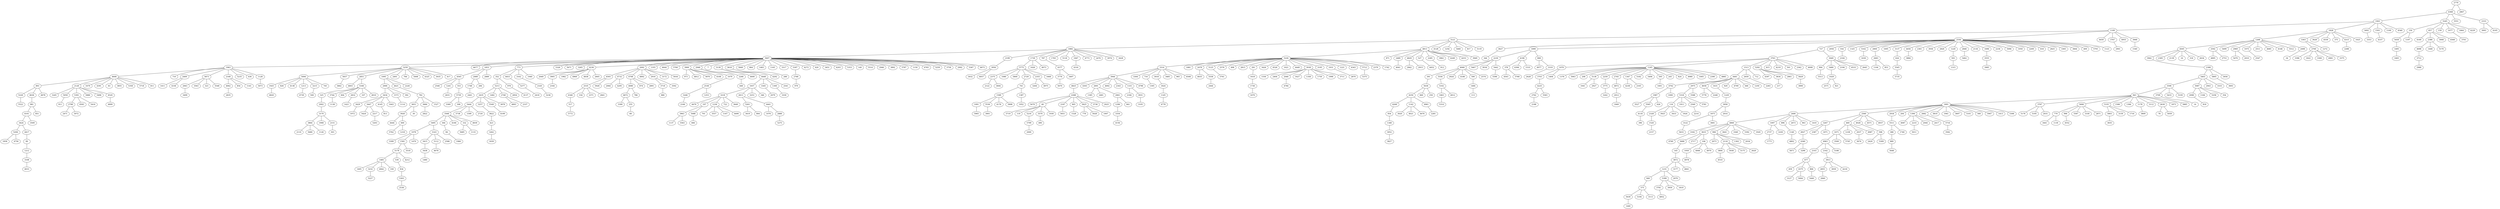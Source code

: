 strict graph "" {
	2770 -- 4368;
	2770 -- 2867;
	4368 -- 3363;
	4368 -- 5245;
	4368 -- 5551;
	4368 -- 2333;
	3363 -- 1109;
	3363 -- 1828;
	3363 -- 3492;
	3363 -- 1501;
	3363 -- 1100;
	3363 -- 4540;
	1109 -- 5121;
	1109 -- 2556;
	1109 -- 4459;
	1109 -- 3767;
	1109 -- 4955;
	1109 -- 3068;
	5121 -- 1884;
	5121 -- 4813;
	5121 -- 4128;
	5121 -- 1254;
	5121 -- 5460;
	5121 -- 817;
	5121 -- 5119;
	1884 -- 5607;
	1884 -- 2199;
	1884 -- 1739;
	1884 -- 787;
	1884 -- 1765;
	1884 -- 5118;
	1884 -- 1067;
	1884 -- 4773;
	1884 -- 2476;
	1884 -- 3974;
	1884 -- 3428;
	5607 -- 1963;
	5607 -- 3259;
	5607 -- 4677;
	5607 -- 1853;
	5607 -- 773;
	5607 -- 5326;
	5607 -- 5671;
	5607 -- 3265;
	5607 -- 4236;
	5607 -- 2092;
	5607 -- 1355;
	5607 -- 4644;
	5607 -- 5760;
	5607 -- 3900;
	5607 -- 2948;
	5607 -- 7;
	5607 -- 3139;
	5607 -- 3618;
	5607 -- 5849;
	5607 -- 864;
	5607 -- 1483;
	5607 -- 1165;
	5607 -- 3317;
	5607 -- 5397;
	5607 -- 4272;
	5607 -- 620;
	5607 -- 3451;
	5607 -- 4203;
	5607 -- 5353;
	5607 -- 140;
	5607 -- 5514;
	5607 -- 2946;
	5607 -- 3892;
	5607 -- 5787;
	5607 -- 1150;
	5607 -- 4765;
	5607 -- 5259;
	5607 -- 3758;
	5607 -- 2992;
	5607 -- 5367;
	5607 -- 4673;
	1963 -- 4608;
	1963 -- 710;
	1963 -- 2409;
	1963 -- 5873;
	1963 -- 2168;
	1963 -- 5235;
	1963 -- 436;
	1963 -- 1128;
	4608 -- 893;
	4608 -- 2128;
	4608 -- 1679;
	4608 -- 4391;
	4608 -- 83;
	4608 -- 3855;
	4608 -- 5358;
	4608 -- 5718;
	4608 -- 811;
	893 -- 5228;
	893 -- 4636;
	893 -- 4878;
	5228 -- 5522;
	3259 -- 5094;
	3259 -- 5657;
	3259 -- 2851;
	3259 -- 1095;
	3259 -- 2491;
	3259 -- 784;
	3259 -- 5008;
	3259 -- 4325;
	3259 -- 3035;
	3259 -- 417;
	5094 -- 1925;
	5094 -- 826;
	5094 -- 4138;
	5094 -- 1213;
	5094 -- 3215;
	5094 -- 745;
	1925 -- 4820;
	1828 -- 1268;
	1828 -- 3303;
	1828 -- 3628;
	1828 -- 4559;
	1828 -- 375;
	1828 -- 4315;
	1828 -- 1025;
	1268 -- 4505;
	1268 -- 2592;
	1268 -- 5499;
	1268 -- 2969;
	1268 -- 1075;
	1268 -- 2511;
	1268 -- 4685;
	1268 -- 4146;
	1268 -- 5512;
	1268 -- 2498;
	4505 -- 3942;
	4505 -- 2385;
	4505 -- 2139;
	4505 -- 16;
	4505 -- 318;
	4505 -- 2634;
	3942 -- 2388;
	2388 -- 5403;
	2388 -- 5895;
	2388 -- 3056;
	5403 -- 3596;
	5403 -- 5087;
	5403 -- 2943;
	5403 -- 3333;
	3596 -- 943;
	3596 -- 3709;
	3596 -- 5433;
	3596 -- 5339;
	943 -- 1891;
	943 -- 3787;
	943 -- 5606;
	943 -- 5335;
	943 -- 1580;
	943 -- 1384;
	943 -- 1178;
	943 -- 3112;
	943 -- 2630;
	943 -- 1873;
	943 -- 5885;
	1891 -- 2406;
	1891 -- 2560;
	1891 -- 2934;
	1891 -- 204;
	1891 -- 1394;
	1891 -- 2682;
	1891 -- 3819;
	1891 -- 1941;
	1891 -- 3697;
	1891 -- 5101;
	1891 -- 560;
	1891 -- 5947;
	1891 -- 1413;
	1891 -- 5306;
	2406 -- 4860;
	2406 -- 1097;
	2406 -- 896;
	2406 -- 2673;
	2406 -- 963;
	2406 -- 1410;
	4860 -- 3182;
	4860 -- 3633;
	4860 -- 906;
	4860 -- 3641;
	4860 -- 1040;
	4860 -- 5392;
	4860 -- 1920;
	3182 -- 4760;
	2556 -- 3627;
	2556 -- 1899;
	2556 -- 727;
	2556 -- 2056;
	2556 -- 554;
	2556 -- 1325;
	2556 -- 5162;
	2556 -- 2800;
	2556 -- 1695;
	2556 -- 3137;
	2556 -- 4456;
	2556 -- 2361;
	2556 -- 3936;
	2556 -- 2826;
	2556 -- 1220;
	2556 -- 2846;
	2556 -- 2134;
	2556 -- 1696;
	2556 -- 2236;
	2556 -- 5096;
	2556 -- 1050;
	2556 -- 2209;
	2556 -- 618;
	2556 -- 2825;
	2556 -- 3365;
	2556 -- 3664;
	2556 -- 409;
	2556 -- 5793;
	2556 -- 1123;
	3627 -- 344;
	3633 -- 3688;
	3633 -- 2717;
	3633 -- 106;
	3688 -- 145;
	145 -- 3872;
	3872 -- 1231;
	3872 -- 3177;
	3872 -- 4841;
	1231 -- 940;
	1231 -- 5399;
	1231 -- 2070;
	940 -- 575;
	575 -- 5639;
	575 -- 5194;
	575 -- 3113;
	5639 -- 1440;
	2128 -- 3245;
	2128 -- 5050;
	2128 -- 5391;
	2128 -- 5886;
	2128 -- 5496;
	2128 -- 4520;
	1853 -- 4565;
	1853 -- 2089;
	1853 -- 2889;
	4565 -- 2546;
	4565 -- 1241;
	4565 -- 553;
	773 -- 352;
	773 -- 4453;
	773 -- 3162;
	773 -- 1940;
	352 -- 5213;
	352 -- 978;
	4813 -- 5226;
	4813 -- 871;
	4813 -- 2489;
	4813 -- 4829;
	4813 -- 527;
	4813 -- 2285;
	4813 -- 3962;
	4813 -- 4249;
	4813 -- 4253;
	4813 -- 3949;
	5226 -- 3314;
	5226 -- 1881;
	5226 -- 2478;
	5226 -- 5125;
	5226 -- 2576;
	5226 -- 498;
	5226 -- 2815;
	5226 -- 291;
	5226 -- 3426;
	5226 -- 4526;
	5226 -- 1021;
	5226 -- 4449;
	5226 -- 3938;
	5226 -- 3195;
	5226 -- 1931;
	5226 -- 1221;
	5226 -- 4343;
	5226 -- 5712;
	5226 -- 2379;
	5226 -- 1742;
	3314 -- 3944;
	3314 -- 3304;
	3314 -- 716;
	3314 -- 3018;
	3314 -- 3485;
	3314 -- 965;
	3314 -- 4508;
	3944 -- 4825;
	3944 -- 4303;
	3944 -- 2691;
	3944 -- 4692;
	3944 -- 2343;
	3944 -- 1331;
	3944 -- 4796;
	4825 -- 4388;
	4388 -- 5679;
	4388 -- 40;
	4388 -- 2187;
	4388 -- 905;
	4388 -- 5825;
	4388 -- 3736;
	4388 -- 2025;
	5657 -- 3662;
	1899 -- 2230;
	1899 -- 4190;
	1899 -- 808;
	2230 -- 4068;
	2230 -- 5467;
	2230 -- 3034;
	2230 -- 5442;
	4068 -- 391;
	4068 -- 5556;
	4068 -- 2924;
	4068 -- 4186;
	4068 -- 590;
	4068 -- 2574;
	391 -- 5636;
	3492 -- 3353;
	2851 -- 4603;
	2851 -- 5166;
	2199 -- 3956;
	3956 -- 3032;
	3956 -- 4057;
	4636 -- 981;
	981 -- 4101;
	981 -- 851;
	4101 -- 3424;
	4101 -- 3509;
	3424 -- 5294;
	3424 -- 4417;
	5294 -- 1858;
	5294 -- 4756;
	40 -- 5719;
	40 -- 119;
	40 -- 5216;
	40 -- 3570;
	40 -- 1930;
	2489 -- 4041;
	2691 -- 1385;
	2691 -- 2481;
	2691 -- 2061;
	1739 -- 5775;
	1739 -- 1626;
	1739 -- 4073;
	5775 -- 2375;
	5775 -- 1080;
	5775 -- 5800;
	5775 -- 2729;
	5775 -- 2355;
	5775 -- 1668;
	2375 -- 2122;
	2375 -- 3604;
	727 -- 3763;
	727 -- 3049;
	3763 -- 1070;
	3763 -- 1245;
	3763 -- 1513;
	3763 -- 5292;
	3763 -- 815;
	3763 -- 4219;
	3763 -- 501;
	3763 -- 2362;
	3763 -- 4008;
	1070 -- 3703;
	1070 -- 1404;
	3703 -- 4225;
	5399 -- 3781;
	5399 -- 3959;
	5399 -- 1819;
	3781 -- 4852;
	5166 -- 325;
	5166 -- 3744;
	5166 -- 604;
	5166 -- 2832;
	5166 -- 107;
	5166 -- 4010;
	325 -- 2002;
	2002 -- 3170;
	3170 -- 3864;
	3170 -- 1908;
	3170 -- 2151;
	3864 -- 2110;
	3864 -- 5680;
	3864 -- 1126;
	1095 -- 2006;
	1095 -- 4421;
	1095 -- 2226;
	2006 -- 3434;
	2006 -- 1573;
	2006 -- 392;
	3434 -- 3429;
	3434 -- 3447;
	3434 -- 4145;
	3434 -- 1643;
	3429 -- 1972;
	1245 -- 1376;
	1245 -- 5063;
	1245 -- 208;
	1245 -- 5138;
	1245 -- 2259;
	1245 -- 2745;
	1245 -- 1347;
	1245 -- 5182;
	1245 -- 5494;
	1245 -- 595;
	1245 -- 245;
	1245 -- 824;
	1245 -- 4980;
	1245 -- 1005;
	1245 -- 2390;
	1245 -- 4885;
	5087 -- 2098;
	5087 -- 1184;
	5087 -- 5258;
	5087 -- 354;
	2098 -- 818;
	5213 -- 2435;
	5213 -- 1482;
	5213 -- 2740;
	5213 -- 2854;
	2435 -- 5444;
	2435 -- 3257;
	2435 -- 5549;
	2435 -- 3878;
	5444 -- 3568;
	5444 -- 3738;
	5444 -- 1599;
	5444 -- 2720;
	3568 -- 5495;
	3568 -- 364;
	3568 -- 4184;
	3568 -- 332;
	3568 -- 4839;
	5495 -- 1078;
	5495 -- 3143;
	1078 -- 3399;
	1078 -- 1581;
	1078 -- 1470;
	364 -- 94;
	3709 -- 14;
	2560 -- 3267;
	2560 -- 469;
	2560 -- 4028;
	2560 -- 4571;
	2560 -- 4937;
	3267 -- 4927;
	3267 -- 2387;
	3267 -- 1871;
	4927 -- 4360;
	4190 -- 378;
	4190 -- 4394;
	4190 -- 1533;
	378 -- 4503;
	378 -- 5768;
	2089 -- 1748;
	2089 -- 284;
	1748 -- 2441;
	3787 -- 5176;
	3787 -- 5195;
	3787 -- 2031;
	5606 -- 770;
	5606 -- 996;
	5606 -- 5587;
	5606 -- 3330;
	5606 -- 2871;
	770 -- 3441;
	770 -- 1130;
	2409 -- 1411;
	2409 -- 4336;
	5556 -- 5102;
	5102 -- 1663;
	5102 -- 4012;
	1663 -- 5314;
	554 -- 2104;
	1513 -- 4481;
	1513 -- 2659;
	1513 -- 712;
	4481 -- 4762;
	4481 -- 2975;
	4481 -- 4658;
	4481 -- 1631;
	4481 -- 929;
	4481 -- 4709;
	4481 -- 646;
	4481 -- 1250;
	4762 -- 1987;
	4762 -- 1000;
	1987 -- 3527;
	1987 -- 5565;
	1987 -- 626;
	5162 -- 1630;
	2592 -- 4895;
	2592 -- 2753;
	3049 -- 904;
	3049 -- 5480;
	3049 -- 2194;
	3049 -- 4533;
	3049 -- 2645;
	904 -- 5513;
	1241 -- 2631;
	2975 -- 5318;
	2975 -- 5588;
	5318 -- 116;
	5318 -- 1911;
	5318 -- 2569;
	5318 -- 5781;
	5292 -- 4397;
	5292 -- 3834;
	5292 -- 2861;
	5292 -- 5829;
	2478 -- 4835;
	2478 -- 5558;
	5125 -- 5761;
	787 -- 4377;
	4377 -- 3776;
	4377 -- 3497;
	3776 -- 5670;
	906 -- 2073;
	906 -- 2116;
	906 -- 1302;
	906 -- 2034;
	5335 -- 5803;
	5335 -- 3159;
	5335 -- 1716;
	5803 -- 3835;
	2800 -- 2683;
	2683 -- 1104;
	2683 -- 853;
	4421 -- 782;
	5245 -- 150;
	5245 -- 657;
	5245 -- 159;
	5245 -- 1077;
	5245 -- 1864;
	5245 -- 4229;
	150 -- 5458;
	150 -- 1197;
	5458 -- 1495;
	1495 -- 1665;
	4225 -- 2762;
	4225 -- 5583;
	3137 -- 624;
	624 -- 5545;
	657 -- 4169;
	657 -- 2386;
	657 -- 3008;
	657 -- 4568;
	2729 -- 741;
	741 -- 1589;
	741 -- 1387;
	1589 -- 1091;
	1589 -- 5536;
	1589 -- 4176;
	1589 -- 5898;
	1091 -- 5065;
	5873 -- 2063;
	5873 -- 3563;
	5873 -- 323;
	5873 -- 5548;
	2063 -- 3499;
	469 -- 1671;
	469 -- 1238;
	469 -- 2037;
	469 -- 4987;
	1671 -- 4963;
	1671 -- 3500;
	1671 -- 5745;
	4963 -- 2103;
	4963 -- 2162;
	4963 -- 5186;
	2103 -- 677;
	677 -- 459;
	677 -- 4375;
	677 -- 806;
	5636 -- 4250;
	5636 -- 660;
	5636 -- 250;
	4829 -- 2842;
	4829 -- 2915;
	2762 -- 2188;
	4236 -- 2049;
	4236 -- 3905;
	4236 -- 1982;
	4236 -- 4969;
	4236 -- 4838;
	4236 -- 2605;
	1097 -- 2737;
	1097 -- 1430;
	2737 -- 1773;
	4250 -- 4268;
	4250 -- 1142;
	4250 -- 4961;
	4268 -- 954;
	954 -- 1348;
	1348 -- 3052;
	3052 -- 3827;
	2092 -- 4593;
	2092 -- 4732;
	2092 -- 4708;
	2092 -- 4892;
	2092 -- 2916;
	2092 -- 3172;
	2092 -- 5934;
	4593 -- 2535;
	4593 -- 5928;
	2535 -- 4346;
	2535 -- 334;
	2535 -- 2371;
	2535 -- 2841;
	4346 -- 517;
	517 -- 5772;
	5216 -- 5799;
	5799 -- 2000;
	2168 -- 4062;
	2168 -- 854;
	2168 -- 1141;
	4062 -- 2835;
	2740 -- 4893;
	2740 -- 2337;
	5138 -- 1041;
	5138 -- 2927;
	1387 -- 1952;
	291 -- 1618;
	1618 -- 1736;
	1736 -- 1670;
	4453 -- 5277;
	896 -- 1140;
	2934 -- 5511;
	5511 -- 388;
	5511 -- 1740;
	388 -- 889;
	2259 -- 3775;
	4658 -- 5778;
	4658 -- 2248;
	4732 -- 2064;
	4732 -- 4295;
	4456 -- 3884;
	4028 -- 598;
	598 -- 2420;
	598 -- 5309;
	1140 -- 4802;
	2037 -- 3674;
	782 -- 3651;
	782 -- 3684;
	782 -- 1527;
	3651 -- 3926;
	3651 -- 30;
	3926 -- 4444;
	3926 -- 600;
	1581 -- 5178;
	1581 -- 3518;
	5178 -- 1485;
	5178 -- 539;
	5178 -- 4212;
	1485 -- 1405;
	1485 -- 3232;
	1485 -- 4042;
	1485 -- 330;
	3900 -- 973;
	3900 -- 4812;
	3900 -- 5876;
	3900 -- 4108;
	3900 -- 1079;
	808 -- 4977;
	808 -- 3319;
	3744 -- 1138;
	2948 -- 2266;
	2948 -- 4600;
	3303 -- 2760;
	3303 -- 1272;
	2760 -- 3396;
	2760 -- 1822;
	2760 -- 3300;
	2760 -- 4981;
	2760 -- 3375;
	116 -- 2328;
	116 -- 3925;
	116 -- 3433;
	116 -- 1924;
	2328 -- 1520;
	1520 -- 2157;
	3232 -- 5227;
	3139 -- 4448;
	3139 -- 4292;
	4448 -- 1657;
	4448 -- 3345;
	4448 -- 1300;
	4448 -- 2541;
	1657 -- 3218;
	1657 -- 2613;
	1657 -- 3253;
	1657 -- 346;
	3218 -- 4479;
	3218 -- 197;
	3218 -- 1236;
	3218 -- 722;
	3218 -- 3649;
	3162 -- 2320;
	2320 -- 3236;
	5480 -- 1029;
	1029 -- 2571;
	1029 -- 921;
	1220 -- 593;
	593 -- 1315;
	2187 -- 5651;
	197 -- 3963;
	197 -- 5088;
	1236 -- 701;
	1236 -- 3557;
	1236 -- 1167;
	1236 -- 4490;
	3963 -- 1137;
	3963 -- 5563;
	5050 -- 911;
	1394 -- 4087;
	1394 -- 2233;
	1394 -- 2044;
	1394 -- 2417;
	2846 -- 5462;
	4375 -- 3127;
	4375 -- 5004;
	3447 -- 5424;
	3447 -- 2217;
	94 -- 1966;
	553 -- 5739;
	3618 -- 288;
	2116 -- 3804;
	2116 -- 5938;
	2116 -- 5175;
	2116 -- 2620;
	3804 -- 4510;
	4708 -- 4080;
	4708 -- 874;
	4708 -- 2891;
	4080 -- 4672;
	4080 -- 786;
	4672 -- 3390;
	4672 -- 255;
	2745 -- 4872;
	4872 -- 2012;
	2061 -- 1296;
	2061 -- 841;
	2613 -- 5261;
	2613 -- 4441;
	5261 -- 3419;
	5261 -- 804;
	716 -- 1305;
	2682 -- 5716;
	3570 -- 490;
	1573 -- 1114;
	2386 -- 4698;
	2386 -- 1448;
	2386 -- 5170;
	4698 -- 3712;
	3712 -- 2988;
	5536 -- 3001;
	106 -- 1950;
	106 -- 4066;
	106 -- 4970;
	905 -- 1528;
	3345 -- 2079;
	1142 -- 3020;
	1142 -- 4021;
	1142 -- 4476;
	3018 -- 1824;
	1824 -- 1145;
	1145 -- 4778;
	996 -- 4552;
	1300 -- 1030;
	2832 -- 1421;
	600 -- 5762;
	600 -- 1218;
	4441 -- 1076;
	4441 -- 2888;
	1296 -- 3354;
	3354 -- 4156;
	1631 -- 1229;
	1229 -- 3958;
	3958 -- 1875;
	3958 -- 2014;
	1875 -- 3122;
	1875 -- 3681;
	3122 -- 5633;
	2659 -- 2283;
	527 -- 4452;
	3767 -- 2901;
	3834 -- 217;
	5895 -- 3693;
	2162 -- 3913;
	3913 -- 2855;
	3913 -- 3059;
	3913 -- 4218;
	2855 -- 2840;
	2266 -- 448;
	3905 -- 2164;
	2916 -- 3718;
	2916 -- 3592;
	3718 -- 880;
	5739 -- 3360;
	5739 -- 308;
	539 -- 834;
	2969 -- 5470;
	2969 -- 2010;
	2285 -- 912;
	1075 -- 2547;
	5391 -- 2798;
	5391 -- 4583;
	5391 -- 5416;
	2798 -- 2471;
	2798 -- 3072;
	3938 -- 1556;
	3938 -- 2404;
	3938 -- 2046;
	3938 -- 1627;
	3938 -- 1358;
	3938 -- 1750;
	3938 -- 1996;
	3938 -- 3711;
	2333 -- 3093;
	2333 -- 4105;
	2151 -- 303;
	5397 -- 2768;
	2768 -- 979;
	1347 -- 4238;
	1347 -- 2165;
	5825 -- 778;
	5825 -- 5028;
	5825 -- 1007;
	3257 -- 3822;
	1331 -- 2184;
	1331 -- 3931;
	5565 -- 4118;
	4118 -- 396;
	5716 -- 3582;
	1178 -- 3809;
	4360 -- 5871;
	4360 -- 3296;
	2233 -- 5011;
	1128 -- 5073;
	4417 -- 99;
	99 -- 1212;
	1212 -- 3108;
	3108 -- 4033;
	255 -- 68;
	889 -- 5646;
	595 -- 1601;
	5829 -- 3890;
	1696 -- 3555;
	3822 -- 423;
	423 -- 3262;
	3262 -- 1839;
	3143 -- 3415;
	3143 -- 5112;
	3143 -- 2586;
	3415 -- 3438;
	1931 -- 2870;
	4145 -- 813;
	1950 -- 4978;
	2569 -- 2214;
	3775 -- 3242;
	590 -- 1484;
	332 -- 5685;
	332 -- 1133;
	1213 -- 4739;
	3319 -- 2628;
	1067 -- 4316;
	2012 -- 1849;
	2355 -- 3264;
	2355 -- 4975;
	3684 -- 2822;
	5112 -- 4678;
	5549 -- 4199;
	3438 -- 1480;
	1077 -- 3701;
	3068 -- 1540;
	5277 -- 2418;
	5545 -- 5735;
	2046 -- 4784;
	5442 -- 5596;
	978 -- 4137;
	4961 -- 2281;
	1501 -- 4337;
	5712 -- 5375;
	4315 -- 2288;
	3931 -- 3105;
	4520 -- 4899;
	3215 -- 500;
	806 -- 5440;
	1079 -- 2538;
	2538 -- 3246;
	2538 -- 1253;
	3246 -- 2166;
	834 -- 5303;
	5303 -- 2536;
	1484 -- 113;
	2630 -- 78;
	2630 -- 5059;
	2888 -- 5275;
	5088 -- 666;
	2217 -- 5203;
	2498 -- 34;
	3555 -- 3985;
	5558 -- 2444;
}
